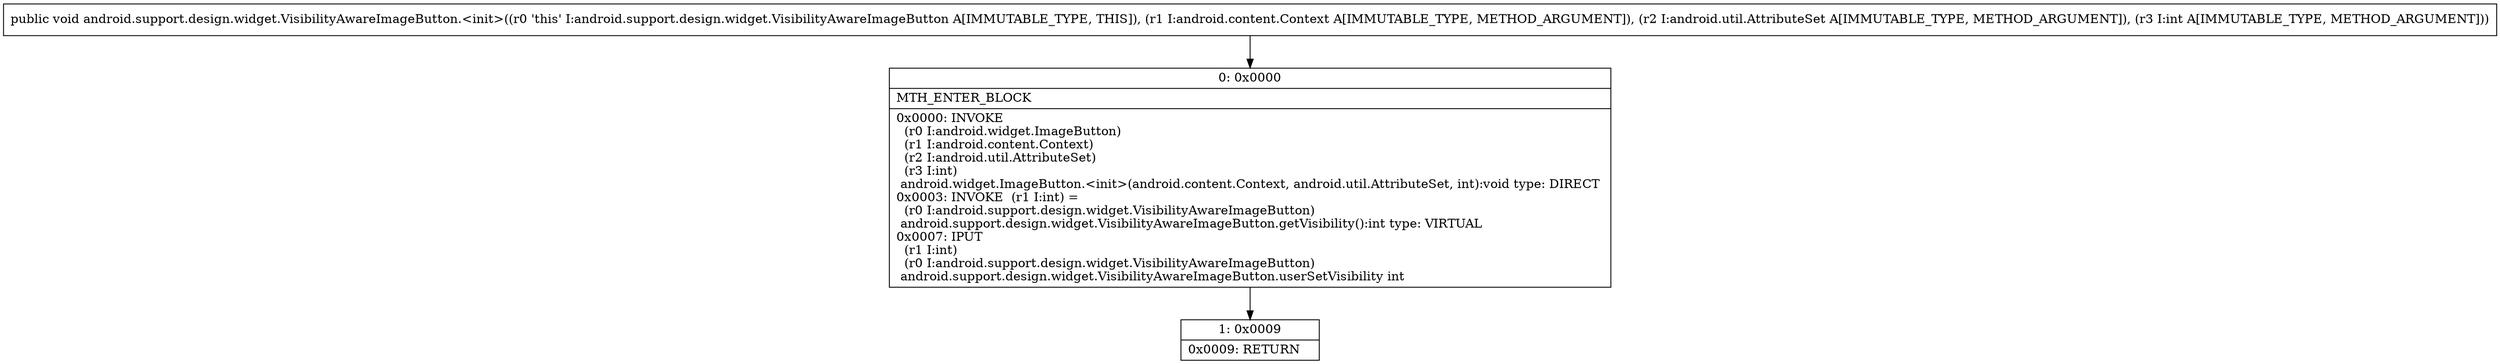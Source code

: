 digraph "CFG forandroid.support.design.widget.VisibilityAwareImageButton.\<init\>(Landroid\/content\/Context;Landroid\/util\/AttributeSet;I)V" {
Node_0 [shape=record,label="{0\:\ 0x0000|MTH_ENTER_BLOCK\l|0x0000: INVOKE  \l  (r0 I:android.widget.ImageButton)\l  (r1 I:android.content.Context)\l  (r2 I:android.util.AttributeSet)\l  (r3 I:int)\l android.widget.ImageButton.\<init\>(android.content.Context, android.util.AttributeSet, int):void type: DIRECT \l0x0003: INVOKE  (r1 I:int) = \l  (r0 I:android.support.design.widget.VisibilityAwareImageButton)\l android.support.design.widget.VisibilityAwareImageButton.getVisibility():int type: VIRTUAL \l0x0007: IPUT  \l  (r1 I:int)\l  (r0 I:android.support.design.widget.VisibilityAwareImageButton)\l android.support.design.widget.VisibilityAwareImageButton.userSetVisibility int \l}"];
Node_1 [shape=record,label="{1\:\ 0x0009|0x0009: RETURN   \l}"];
MethodNode[shape=record,label="{public void android.support.design.widget.VisibilityAwareImageButton.\<init\>((r0 'this' I:android.support.design.widget.VisibilityAwareImageButton A[IMMUTABLE_TYPE, THIS]), (r1 I:android.content.Context A[IMMUTABLE_TYPE, METHOD_ARGUMENT]), (r2 I:android.util.AttributeSet A[IMMUTABLE_TYPE, METHOD_ARGUMENT]), (r3 I:int A[IMMUTABLE_TYPE, METHOD_ARGUMENT])) }"];
MethodNode -> Node_0;
Node_0 -> Node_1;
}

